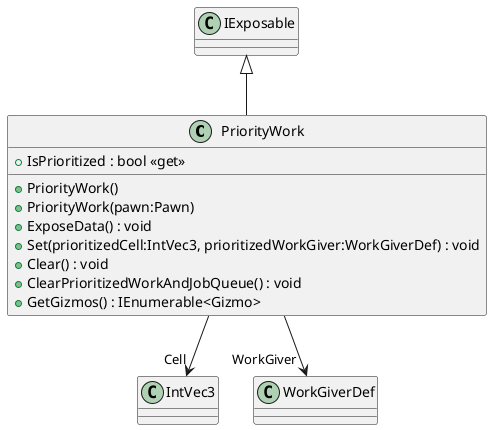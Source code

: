 @startuml
class PriorityWork {
    + IsPrioritized : bool <<get>>
    + PriorityWork()
    + PriorityWork(pawn:Pawn)
    + ExposeData() : void
    + Set(prioritizedCell:IntVec3, prioritizedWorkGiver:WorkGiverDef) : void
    + Clear() : void
    + ClearPrioritizedWorkAndJobQueue() : void
    + GetGizmos() : IEnumerable<Gizmo>
}
IExposable <|-- PriorityWork
PriorityWork --> "Cell" IntVec3
PriorityWork --> "WorkGiver" WorkGiverDef
@enduml
